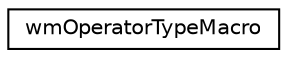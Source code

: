 digraph G
{
  edge [fontname="Helvetica",fontsize="10",labelfontname="Helvetica",labelfontsize="10"];
  node [fontname="Helvetica",fontsize="10",shape=record];
  rankdir=LR;
  Node1 [label="wmOperatorTypeMacro",height=0.2,width=0.4,color="black", fillcolor="white", style="filled",URL="$d0/d03/structwmOperatorTypeMacro.html"];
}
